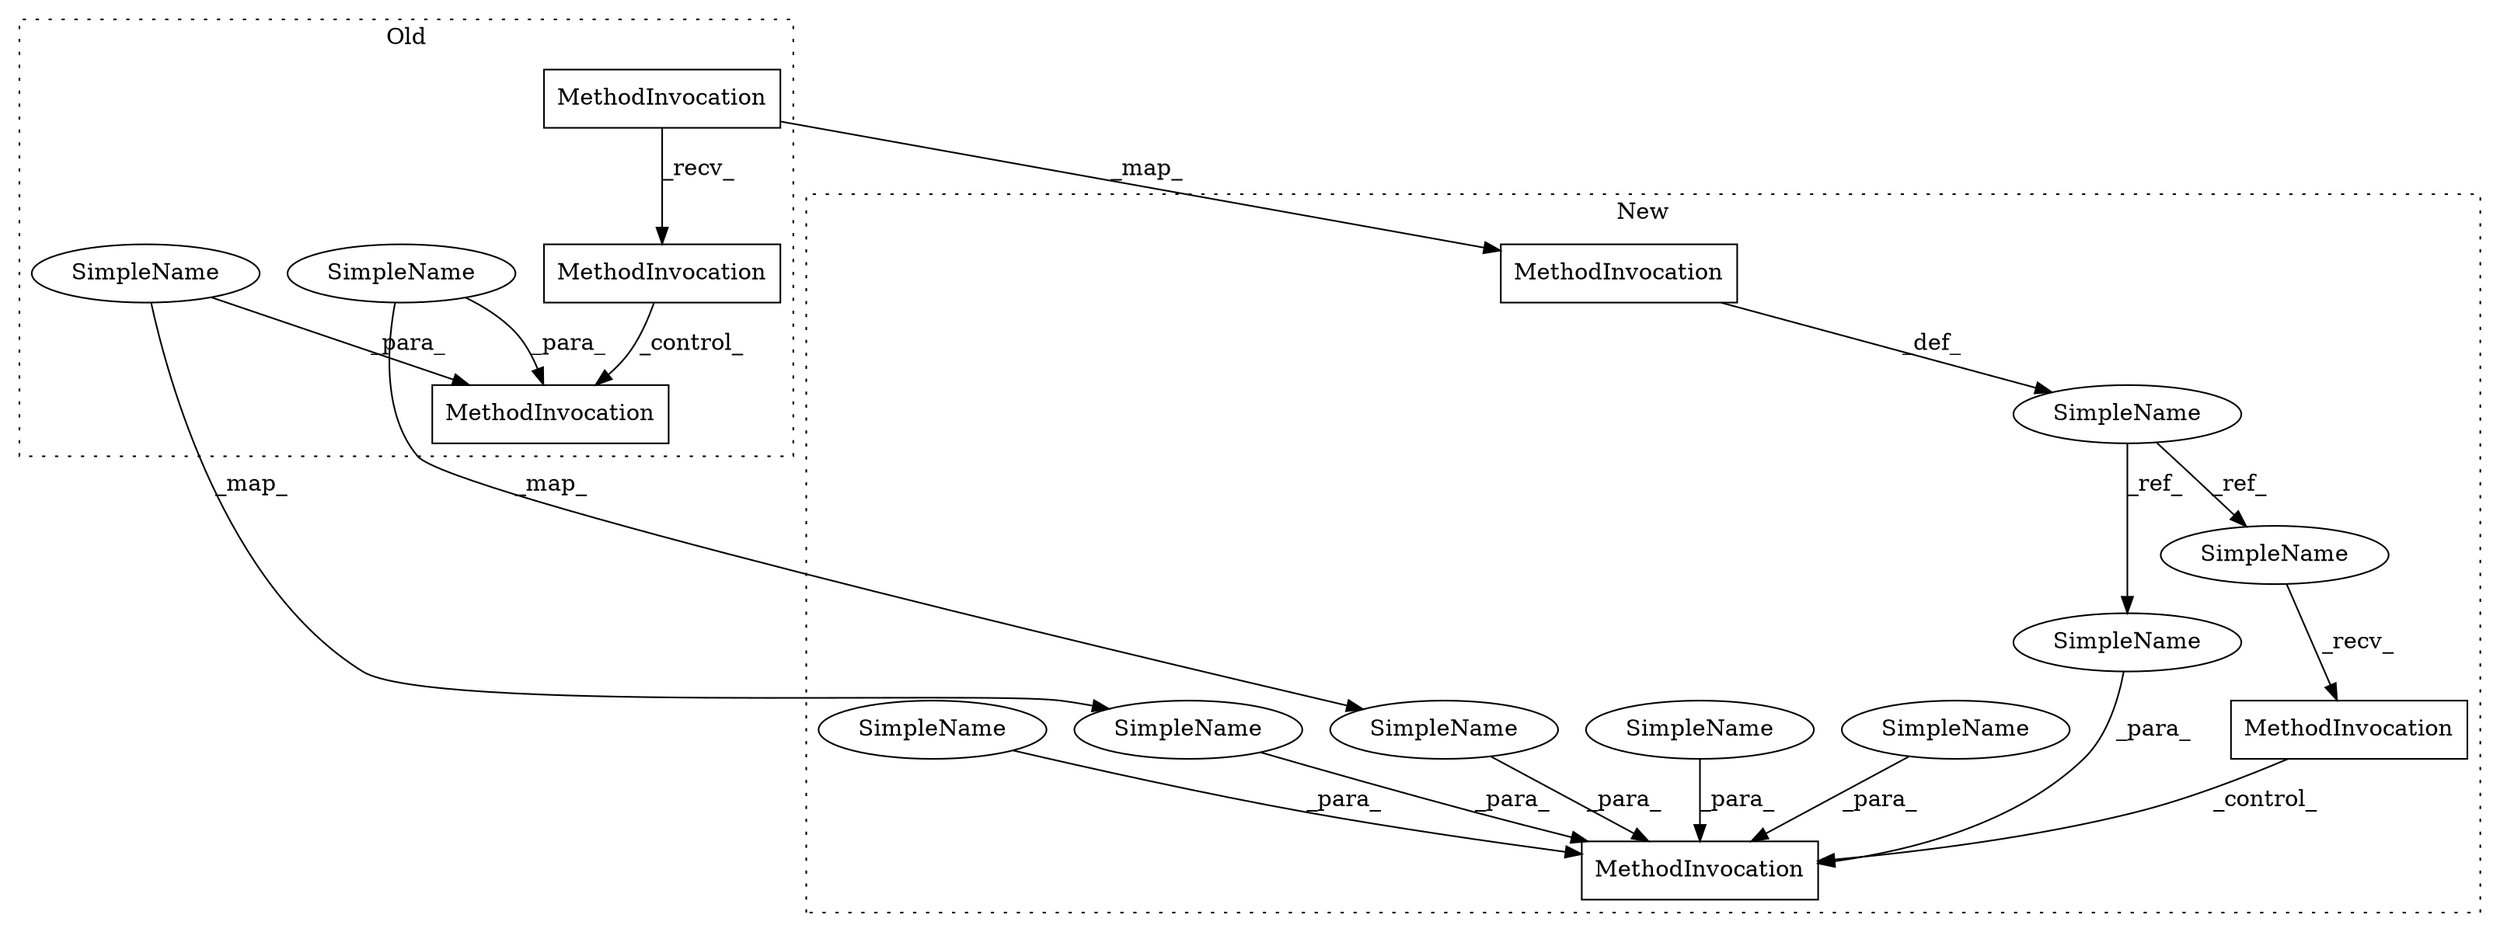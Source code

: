 digraph G {
subgraph cluster0 {
1 [label="MethodInvocation" a="32" s="81973,81995" l="15,1" shape="box"];
3 [label="MethodInvocation" a="32" s="81894" l="19" shape="box"];
4 [label="MethodInvocation" a="32" s="81914" l="5" shape="box"];
15 [label="SimpleName" a="42" s="81991" l="4" shape="ellipse"];
16 [label="SimpleName" a="42" s="81988" l="1" shape="ellipse"];
label = "Old";
style="dotted";
}
subgraph cluster1 {
2 [label="MethodInvocation" a="32" s="82735" l="5" shape="box"];
5 [label="MethodInvocation" a="32" s="82794,82854" l="16,1" shape="box"];
6 [label="MethodInvocation" a="32" s="82672" l="19" shape="box"];
7 [label="SimpleName" a="42" s="82810" l="5" shape="ellipse"];
8 [label="SimpleName" a="42" s="82840" l="14" shape="ellipse"];
9 [label="SimpleName" a="42" s="82817" l="5" shape="ellipse"];
10 [label="SimpleName" a="42" s="82831" l="1" shape="ellipse"];
11 [label="SimpleName" a="42" s="82653" l="14" shape="ellipse"];
12 [label="SimpleName" a="42" s="82720" l="14" shape="ellipse"];
13 [label="SimpleName" a="42" s="82834" l="4" shape="ellipse"];
14 [label="SimpleName" a="42" s="82824" l="5" shape="ellipse"];
label = "New";
style="dotted";
}
2 -> 5 [label="_control_"];
3 -> 4 [label="_recv_"];
3 -> 6 [label="_map_"];
4 -> 1 [label="_control_"];
6 -> 11 [label="_def_"];
7 -> 5 [label="_para_"];
8 -> 5 [label="_para_"];
9 -> 5 [label="_para_"];
10 -> 5 [label="_para_"];
11 -> 8 [label="_ref_"];
11 -> 12 [label="_ref_"];
12 -> 2 [label="_recv_"];
13 -> 5 [label="_para_"];
14 -> 5 [label="_para_"];
15 -> 13 [label="_map_"];
15 -> 1 [label="_para_"];
16 -> 10 [label="_map_"];
16 -> 1 [label="_para_"];
}